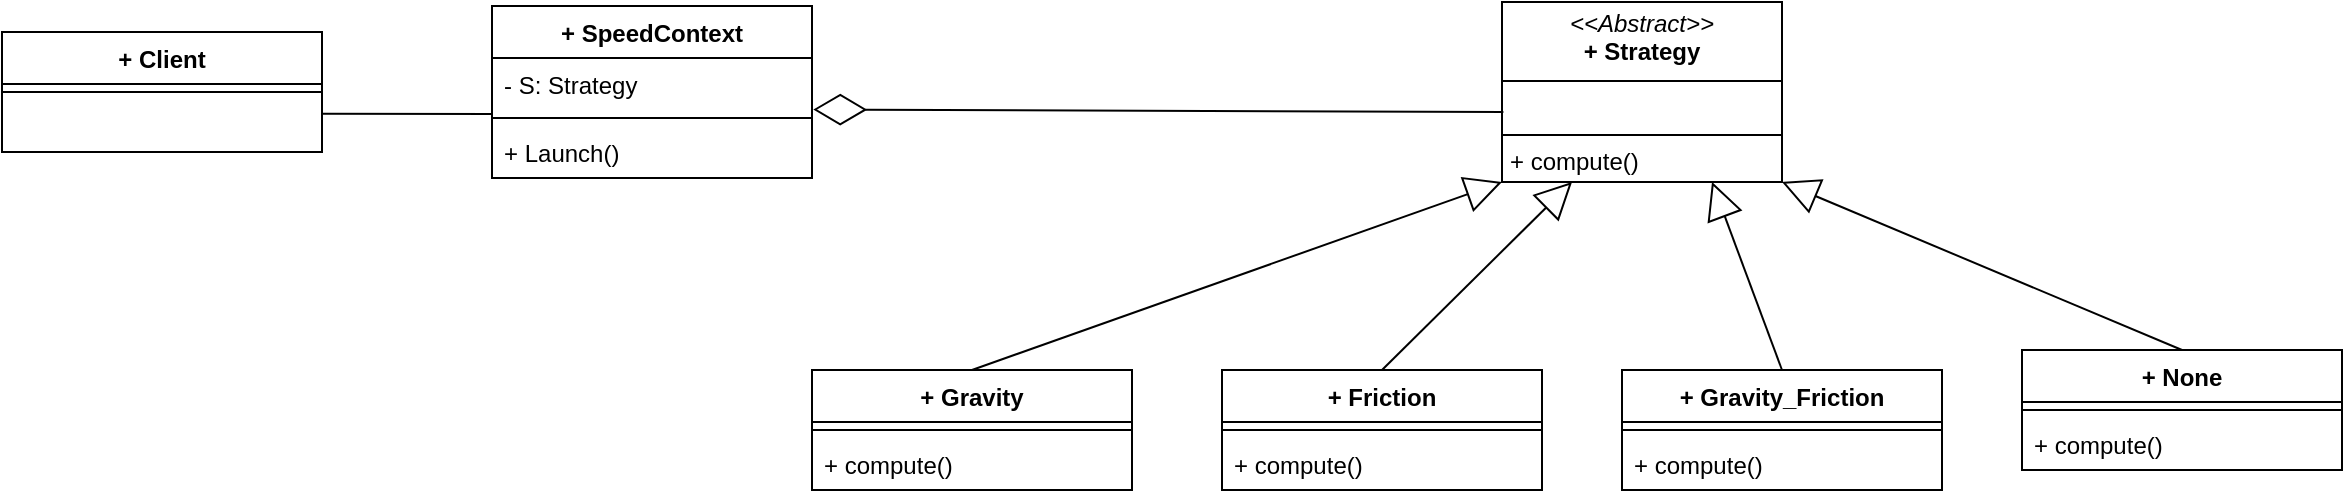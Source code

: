 <mxfile version="26.1.1">
  <diagram name="Page-1" id="WeQCRHZSvIsE5rwSqj0e">
    <mxGraphModel dx="1437" dy="560" grid="1" gridSize="10" guides="1" tooltips="1" connect="1" arrows="1" fold="1" page="1" pageScale="1" pageWidth="570" pageHeight="940" math="0" shadow="0">
      <root>
        <mxCell id="0" />
        <mxCell id="1" parent="0" />
        <mxCell id="X40UiIsb3C-yy5kFWT---1" value="&lt;p style=&quot;margin:0px;margin-top:4px;text-align:center;&quot;&gt;&lt;i&gt;&amp;lt;&amp;lt;Abstract&amp;gt;&amp;gt;&lt;/i&gt;&lt;br&gt;&lt;b&gt;+ Strategy&lt;/b&gt;&lt;/p&gt;&lt;hr size=&quot;1&quot; style=&quot;border-style:solid;&quot;&gt;&lt;p style=&quot;margin:0px;margin-left:4px;&quot;&gt;&lt;br&gt;&lt;/p&gt;&lt;hr size=&quot;1&quot; style=&quot;border-style:solid;&quot;&gt;&lt;p style=&quot;margin:0px;margin-left:4px;&quot;&gt;+ compute()&lt;br&gt;&lt;/p&gt;" style="verticalAlign=top;align=left;overflow=fill;html=1;whiteSpace=wrap;fillColor=none;" vertex="1" parent="1">
          <mxGeometry x="630" y="176" width="140" height="90" as="geometry" />
        </mxCell>
        <mxCell id="X40UiIsb3C-yy5kFWT---2" value="+ SpeedContext" style="swimlane;fontStyle=1;align=center;verticalAlign=top;childLayout=stackLayout;horizontal=1;startSize=26;horizontalStack=0;resizeParent=1;resizeParentMax=0;resizeLast=0;collapsible=1;marginBottom=0;whiteSpace=wrap;html=1;fillColor=none;" vertex="1" parent="1">
          <mxGeometry x="125" y="178" width="160" height="86" as="geometry" />
        </mxCell>
        <mxCell id="X40UiIsb3C-yy5kFWT---3" value="- S: Strategy" style="text;strokeColor=none;fillColor=none;align=left;verticalAlign=top;spacingLeft=4;spacingRight=4;overflow=hidden;rotatable=0;points=[[0,0.5],[1,0.5]];portConstraint=eastwest;whiteSpace=wrap;html=1;" vertex="1" parent="X40UiIsb3C-yy5kFWT---2">
          <mxGeometry y="26" width="160" height="26" as="geometry" />
        </mxCell>
        <mxCell id="X40UiIsb3C-yy5kFWT---4" value="" style="line;strokeWidth=1;fillColor=none;align=left;verticalAlign=middle;spacingTop=-1;spacingLeft=3;spacingRight=3;rotatable=0;labelPosition=right;points=[];portConstraint=eastwest;strokeColor=inherit;" vertex="1" parent="X40UiIsb3C-yy5kFWT---2">
          <mxGeometry y="52" width="160" height="8" as="geometry" />
        </mxCell>
        <mxCell id="X40UiIsb3C-yy5kFWT---5" value="+ Launch()" style="text;strokeColor=none;fillColor=none;align=left;verticalAlign=top;spacingLeft=4;spacingRight=4;overflow=hidden;rotatable=0;points=[[0,0.5],[1,0.5]];portConstraint=eastwest;whiteSpace=wrap;html=1;" vertex="1" parent="X40UiIsb3C-yy5kFWT---2">
          <mxGeometry y="60" width="160" height="26" as="geometry" />
        </mxCell>
        <mxCell id="X40UiIsb3C-yy5kFWT---6" value="+ Client" style="swimlane;fontStyle=1;align=center;verticalAlign=top;childLayout=stackLayout;horizontal=1;startSize=26;horizontalStack=0;resizeParent=1;resizeParentMax=0;resizeLast=0;collapsible=1;marginBottom=0;whiteSpace=wrap;html=1;fillColor=none;" vertex="1" parent="1">
          <mxGeometry x="-120" y="191" width="160" height="60" as="geometry" />
        </mxCell>
        <mxCell id="X40UiIsb3C-yy5kFWT---7" value="" style="line;strokeWidth=1;fillColor=none;align=left;verticalAlign=middle;spacingTop=-1;spacingLeft=3;spacingRight=3;rotatable=0;labelPosition=right;points=[];portConstraint=eastwest;strokeColor=inherit;" vertex="1" parent="X40UiIsb3C-yy5kFWT---6">
          <mxGeometry y="26" width="160" height="8" as="geometry" />
        </mxCell>
        <mxCell id="X40UiIsb3C-yy5kFWT---8" value="&amp;nbsp;" style="text;strokeColor=none;fillColor=none;align=left;verticalAlign=top;spacingLeft=4;spacingRight=4;overflow=hidden;rotatable=0;points=[[0,0.5],[1,0.5]];portConstraint=eastwest;whiteSpace=wrap;html=1;" vertex="1" parent="X40UiIsb3C-yy5kFWT---6">
          <mxGeometry y="34" width="160" height="26" as="geometry" />
        </mxCell>
        <mxCell id="X40UiIsb3C-yy5kFWT---9" value="+ Gravity" style="swimlane;fontStyle=1;align=center;verticalAlign=top;childLayout=stackLayout;horizontal=1;startSize=26;horizontalStack=0;resizeParent=1;resizeParentMax=0;resizeLast=0;collapsible=1;marginBottom=0;whiteSpace=wrap;html=1;fillColor=none;" vertex="1" parent="1">
          <mxGeometry x="285" y="360" width="160" height="60" as="geometry" />
        </mxCell>
        <mxCell id="X40UiIsb3C-yy5kFWT---10" value="" style="line;strokeWidth=1;fillColor=none;align=left;verticalAlign=middle;spacingTop=-1;spacingLeft=3;spacingRight=3;rotatable=0;labelPosition=right;points=[];portConstraint=eastwest;strokeColor=inherit;" vertex="1" parent="X40UiIsb3C-yy5kFWT---9">
          <mxGeometry y="26" width="160" height="8" as="geometry" />
        </mxCell>
        <mxCell id="X40UiIsb3C-yy5kFWT---11" value="+ compute()" style="text;strokeColor=none;fillColor=none;align=left;verticalAlign=top;spacingLeft=4;spacingRight=4;overflow=hidden;rotatable=0;points=[[0,0.5],[1,0.5]];portConstraint=eastwest;whiteSpace=wrap;html=1;" vertex="1" parent="X40UiIsb3C-yy5kFWT---9">
          <mxGeometry y="34" width="160" height="26" as="geometry" />
        </mxCell>
        <mxCell id="X40UiIsb3C-yy5kFWT---12" value="+ Friction" style="swimlane;fontStyle=1;align=center;verticalAlign=top;childLayout=stackLayout;horizontal=1;startSize=26;horizontalStack=0;resizeParent=1;resizeParentMax=0;resizeLast=0;collapsible=1;marginBottom=0;whiteSpace=wrap;html=1;fillColor=none;" vertex="1" parent="1">
          <mxGeometry x="490" y="360" width="160" height="60" as="geometry" />
        </mxCell>
        <mxCell id="X40UiIsb3C-yy5kFWT---13" value="" style="line;strokeWidth=1;fillColor=none;align=left;verticalAlign=middle;spacingTop=-1;spacingLeft=3;spacingRight=3;rotatable=0;labelPosition=right;points=[];portConstraint=eastwest;strokeColor=inherit;" vertex="1" parent="X40UiIsb3C-yy5kFWT---12">
          <mxGeometry y="26" width="160" height="8" as="geometry" />
        </mxCell>
        <mxCell id="X40UiIsb3C-yy5kFWT---14" value="+ compute()" style="text;strokeColor=none;fillColor=none;align=left;verticalAlign=top;spacingLeft=4;spacingRight=4;overflow=hidden;rotatable=0;points=[[0,0.5],[1,0.5]];portConstraint=eastwest;whiteSpace=wrap;html=1;" vertex="1" parent="X40UiIsb3C-yy5kFWT---12">
          <mxGeometry y="34" width="160" height="26" as="geometry" />
        </mxCell>
        <mxCell id="X40UiIsb3C-yy5kFWT---15" value="+ None" style="swimlane;fontStyle=1;align=center;verticalAlign=top;childLayout=stackLayout;horizontal=1;startSize=26;horizontalStack=0;resizeParent=1;resizeParentMax=0;resizeLast=0;collapsible=1;marginBottom=0;whiteSpace=wrap;html=1;fillColor=none;" vertex="1" parent="1">
          <mxGeometry x="890" y="350" width="160" height="60" as="geometry" />
        </mxCell>
        <mxCell id="X40UiIsb3C-yy5kFWT---16" value="" style="line;strokeWidth=1;fillColor=none;align=left;verticalAlign=middle;spacingTop=-1;spacingLeft=3;spacingRight=3;rotatable=0;labelPosition=right;points=[];portConstraint=eastwest;strokeColor=inherit;" vertex="1" parent="X40UiIsb3C-yy5kFWT---15">
          <mxGeometry y="26" width="160" height="8" as="geometry" />
        </mxCell>
        <mxCell id="X40UiIsb3C-yy5kFWT---17" value="+ compute()" style="text;strokeColor=none;fillColor=none;align=left;verticalAlign=top;spacingLeft=4;spacingRight=4;overflow=hidden;rotatable=0;points=[[0,0.5],[1,0.5]];portConstraint=eastwest;whiteSpace=wrap;html=1;" vertex="1" parent="X40UiIsb3C-yy5kFWT---15">
          <mxGeometry y="34" width="160" height="26" as="geometry" />
        </mxCell>
        <mxCell id="X40UiIsb3C-yy5kFWT---19" value="" style="endArrow=block;endSize=16;endFill=0;html=1;rounded=0;entryX=0;entryY=1;entryDx=0;entryDy=0;exitX=0.5;exitY=0;exitDx=0;exitDy=0;" edge="1" parent="1" source="X40UiIsb3C-yy5kFWT---9" target="X40UiIsb3C-yy5kFWT---1">
          <mxGeometry width="160" relative="1" as="geometry">
            <mxPoint x="170" y="286" as="sourcePoint" />
            <mxPoint x="170" y="170" as="targetPoint" />
          </mxGeometry>
        </mxCell>
        <mxCell id="X40UiIsb3C-yy5kFWT---20" value="" style="endArrow=block;endSize=16;endFill=0;html=1;rounded=0;entryX=0.25;entryY=1;entryDx=0;entryDy=0;exitX=0.5;exitY=0;exitDx=0;exitDy=0;" edge="1" parent="1" source="X40UiIsb3C-yy5kFWT---12" target="X40UiIsb3C-yy5kFWT---1">
          <mxGeometry width="160" relative="1" as="geometry">
            <mxPoint x="375" y="370" as="sourcePoint" />
            <mxPoint x="545" y="276" as="targetPoint" />
          </mxGeometry>
        </mxCell>
        <mxCell id="X40UiIsb3C-yy5kFWT---21" value="" style="endArrow=block;endSize=16;endFill=0;html=1;rounded=0;entryX=1;entryY=1;entryDx=0;entryDy=0;exitX=0.5;exitY=0;exitDx=0;exitDy=0;" edge="1" parent="1" source="X40UiIsb3C-yy5kFWT---15" target="X40UiIsb3C-yy5kFWT---1">
          <mxGeometry width="160" relative="1" as="geometry">
            <mxPoint x="580" y="370" as="sourcePoint" />
            <mxPoint x="580" y="276" as="targetPoint" />
          </mxGeometry>
        </mxCell>
        <mxCell id="X40UiIsb3C-yy5kFWT---22" value="" style="endArrow=diamondThin;endSize=24;endFill=0;html=1;rounded=0;entryX=1.004;entryY=0.99;entryDx=0;entryDy=0;exitX=0.005;exitY=0.611;exitDx=0;exitDy=0;entryPerimeter=0;exitPerimeter=0;" edge="1" parent="1" source="X40UiIsb3C-yy5kFWT---1" target="X40UiIsb3C-yy5kFWT---3">
          <mxGeometry width="160" relative="1" as="geometry">
            <mxPoint x="375" y="370" as="sourcePoint" />
            <mxPoint x="510" y="276" as="targetPoint" />
          </mxGeometry>
        </mxCell>
        <mxCell id="X40UiIsb3C-yy5kFWT---23" value="" style="endArrow=none;html=1;rounded=0;bendable=0;exitX=1.003;exitY=0.265;exitDx=0;exitDy=0;endFill=0;exitPerimeter=0;startFill=0;" edge="1" parent="1" source="X40UiIsb3C-yy5kFWT---8">
          <mxGeometry width="50" height="50" relative="1" as="geometry">
            <mxPoint x="1.137e-13" y="280" as="sourcePoint" />
            <mxPoint x="125" y="232" as="targetPoint" />
          </mxGeometry>
        </mxCell>
        <mxCell id="X40UiIsb3C-yy5kFWT---47" value="+ Gravity_Friction" style="swimlane;fontStyle=1;align=center;verticalAlign=top;childLayout=stackLayout;horizontal=1;startSize=26;horizontalStack=0;resizeParent=1;resizeParentMax=0;resizeLast=0;collapsible=1;marginBottom=0;whiteSpace=wrap;html=1;fillColor=none;" vertex="1" parent="1">
          <mxGeometry x="690" y="360" width="160" height="60" as="geometry" />
        </mxCell>
        <mxCell id="X40UiIsb3C-yy5kFWT---48" value="" style="line;strokeWidth=1;fillColor=none;align=left;verticalAlign=middle;spacingTop=-1;spacingLeft=3;spacingRight=3;rotatable=0;labelPosition=right;points=[];portConstraint=eastwest;strokeColor=inherit;" vertex="1" parent="X40UiIsb3C-yy5kFWT---47">
          <mxGeometry y="26" width="160" height="8" as="geometry" />
        </mxCell>
        <mxCell id="X40UiIsb3C-yy5kFWT---49" value="+ compute()" style="text;strokeColor=none;fillColor=none;align=left;verticalAlign=top;spacingLeft=4;spacingRight=4;overflow=hidden;rotatable=0;points=[[0,0.5],[1,0.5]];portConstraint=eastwest;whiteSpace=wrap;html=1;" vertex="1" parent="X40UiIsb3C-yy5kFWT---47">
          <mxGeometry y="34" width="160" height="26" as="geometry" />
        </mxCell>
        <mxCell id="X40UiIsb3C-yy5kFWT---50" value="" style="endArrow=block;endSize=16;endFill=0;html=1;rounded=0;entryX=0.75;entryY=1;entryDx=0;entryDy=0;exitX=0.5;exitY=0;exitDx=0;exitDy=0;" edge="1" parent="1" source="X40UiIsb3C-yy5kFWT---47" target="X40UiIsb3C-yy5kFWT---1">
          <mxGeometry width="160" relative="1" as="geometry">
            <mxPoint x="580" y="370" as="sourcePoint" />
            <mxPoint x="675" y="276" as="targetPoint" />
          </mxGeometry>
        </mxCell>
      </root>
    </mxGraphModel>
  </diagram>
</mxfile>
